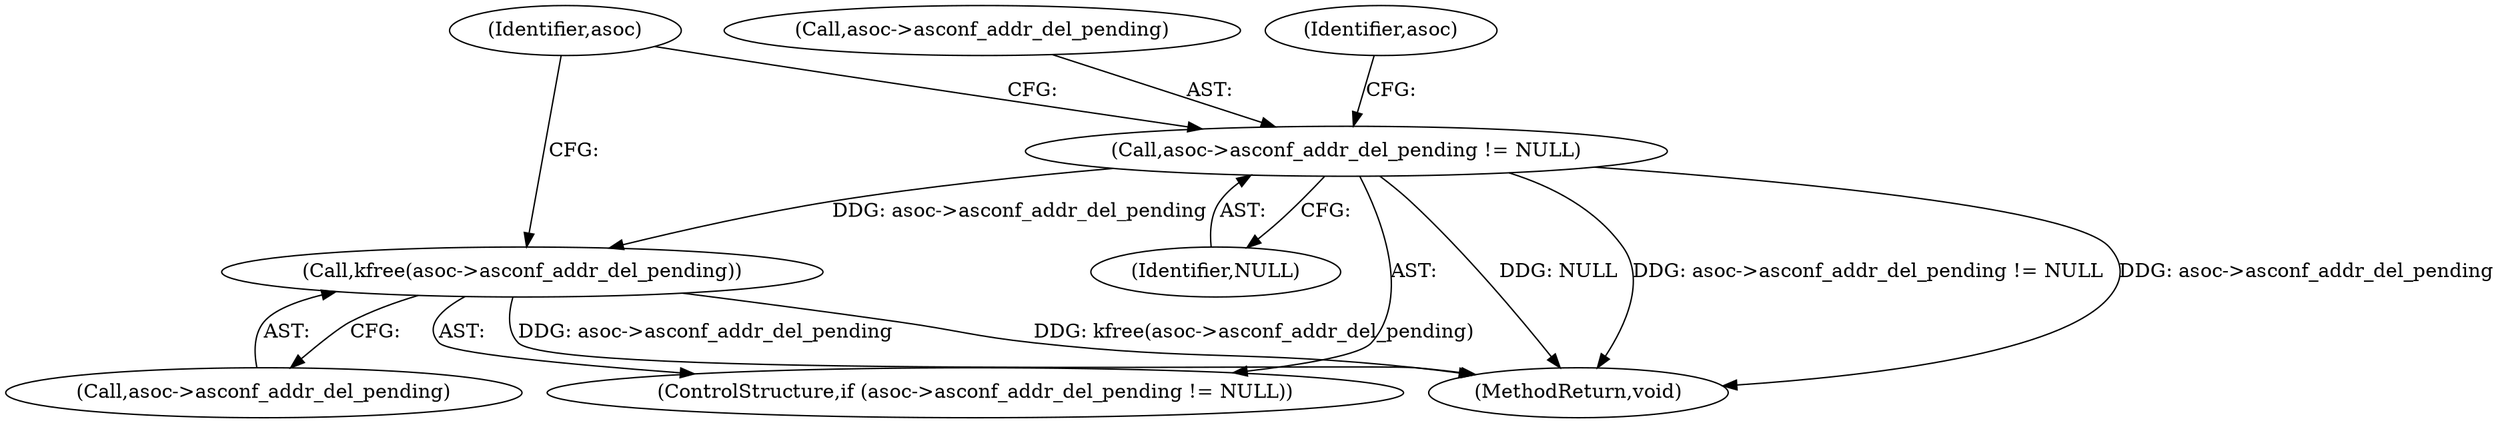 digraph "0_linux_d3217b15a19a4779c39b212358a5c71d725822ee@pointer" {
"1000255" [label="(Call,asoc->asconf_addr_del_pending != NULL)"];
"1000260" [label="(Call,kfree(asoc->asconf_addr_del_pending))"];
"1000260" [label="(Call,kfree(asoc->asconf_addr_del_pending))"];
"1000259" [label="(Identifier,NULL)"];
"1000255" [label="(Call,asoc->asconf_addr_del_pending != NULL)"];
"1000256" [label="(Call,asoc->asconf_addr_del_pending)"];
"1000254" [label="(ControlStructure,if (asoc->asconf_addr_del_pending != NULL))"];
"1000262" [label="(Identifier,asoc)"];
"1000275" [label="(MethodReturn,void)"];
"1000261" [label="(Call,asoc->asconf_addr_del_pending)"];
"1000267" [label="(Identifier,asoc)"];
"1000255" -> "1000254"  [label="AST: "];
"1000255" -> "1000259"  [label="CFG: "];
"1000256" -> "1000255"  [label="AST: "];
"1000259" -> "1000255"  [label="AST: "];
"1000262" -> "1000255"  [label="CFG: "];
"1000267" -> "1000255"  [label="CFG: "];
"1000255" -> "1000275"  [label="DDG: NULL"];
"1000255" -> "1000275"  [label="DDG: asoc->asconf_addr_del_pending != NULL"];
"1000255" -> "1000275"  [label="DDG: asoc->asconf_addr_del_pending"];
"1000255" -> "1000260"  [label="DDG: asoc->asconf_addr_del_pending"];
"1000260" -> "1000254"  [label="AST: "];
"1000260" -> "1000261"  [label="CFG: "];
"1000261" -> "1000260"  [label="AST: "];
"1000267" -> "1000260"  [label="CFG: "];
"1000260" -> "1000275"  [label="DDG: kfree(asoc->asconf_addr_del_pending)"];
"1000260" -> "1000275"  [label="DDG: asoc->asconf_addr_del_pending"];
}
